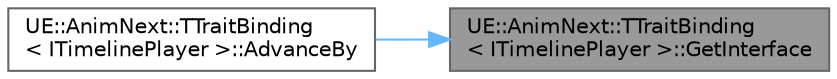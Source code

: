 digraph "UE::AnimNext::TTraitBinding&lt; ITimelinePlayer &gt;::GetInterface"
{
 // INTERACTIVE_SVG=YES
 // LATEX_PDF_SIZE
  bgcolor="transparent";
  edge [fontname=Helvetica,fontsize=10,labelfontname=Helvetica,labelfontsize=10];
  node [fontname=Helvetica,fontsize=10,shape=box,height=0.2,width=0.4];
  rankdir="RL";
  Node1 [id="Node000001",label="UE::AnimNext::TTraitBinding\l\< ITimelinePlayer \>::GetInterface",height=0.2,width=0.4,color="gray40", fillcolor="grey60", style="filled", fontcolor="black",tooltip=" "];
  Node1 -> Node2 [id="edge1_Node000001_Node000002",dir="back",color="steelblue1",style="solid",tooltip=" "];
  Node2 [id="Node000002",label="UE::AnimNext::TTraitBinding\l\< ITimelinePlayer \>::AdvanceBy",height=0.2,width=0.4,color="grey40", fillcolor="white", style="filled",URL="$d9/d62/structUE_1_1AnimNext_1_1TTraitBinding_3_01ITimelinePlayer_01_4.html#a684e98a509d7322749a40764b24f2db0",tooltip=" "];
}
